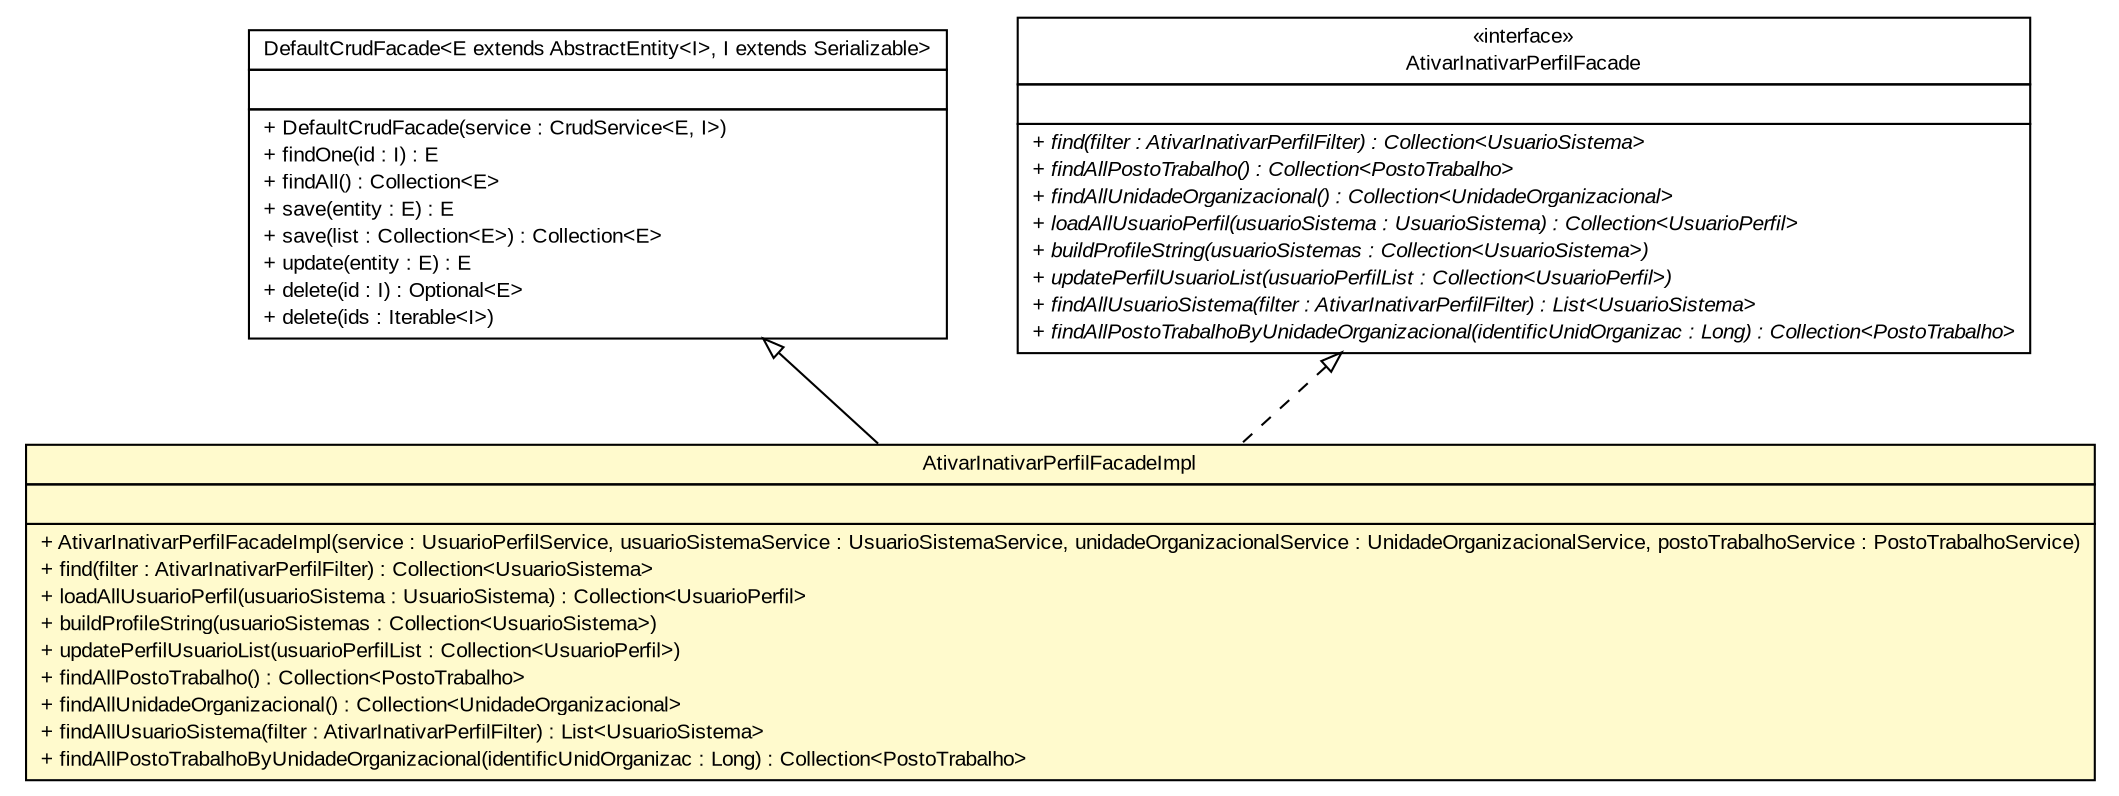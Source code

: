 #!/usr/local/bin/dot
#
# Class diagram 
# Generated by UMLGraph version R5_6 (http://www.umlgraph.org/)
#

digraph G {
	edge [fontname="arial",fontsize=10,labelfontname="arial",labelfontsize=10];
	node [fontname="arial",fontsize=10,shape=plaintext];
	nodesep=0.25;
	ranksep=0.5;
	// br.gov.to.sefaz.business.facade.impl.DefaultCrudFacade<E extends br.gov.to.sefaz.persistence.entity.AbstractEntity<I>, I extends java.io.Serializable>
	c199213 [label=<<table title="br.gov.to.sefaz.business.facade.impl.DefaultCrudFacade" border="0" cellborder="1" cellspacing="0" cellpadding="2" port="p" href="../../../../../business/facade/impl/DefaultCrudFacade.html">
		<tr><td><table border="0" cellspacing="0" cellpadding="1">
<tr><td align="center" balign="center"> DefaultCrudFacade&lt;E extends AbstractEntity&lt;I&gt;, I extends Serializable&gt; </td></tr>
		</table></td></tr>
		<tr><td><table border="0" cellspacing="0" cellpadding="1">
<tr><td align="left" balign="left">  </td></tr>
		</table></td></tr>
		<tr><td><table border="0" cellspacing="0" cellpadding="1">
<tr><td align="left" balign="left"> + DefaultCrudFacade(service : CrudService&lt;E, I&gt;) </td></tr>
<tr><td align="left" balign="left"> + findOne(id : I) : E </td></tr>
<tr><td align="left" balign="left"> + findAll() : Collection&lt;E&gt; </td></tr>
<tr><td align="left" balign="left"> + save(entity : E) : E </td></tr>
<tr><td align="left" balign="left"> + save(list : Collection&lt;E&gt;) : Collection&lt;E&gt; </td></tr>
<tr><td align="left" balign="left"> + update(entity : E) : E </td></tr>
<tr><td align="left" balign="left"> + delete(id : I) : Optional&lt;E&gt; </td></tr>
<tr><td align="left" balign="left"> + delete(ids : Iterable&lt;I&gt;) </td></tr>
		</table></td></tr>
		</table>>, URL="../../../../../business/facade/impl/DefaultCrudFacade.html", fontname="arial", fontcolor="black", fontsize=10.0];
	// br.gov.to.sefaz.seg.business.gestao.facade.AtivarInativarPerfilFacade
	c199306 [label=<<table title="br.gov.to.sefaz.seg.business.gestao.facade.AtivarInativarPerfilFacade" border="0" cellborder="1" cellspacing="0" cellpadding="2" port="p" href="../AtivarInativarPerfilFacade.html">
		<tr><td><table border="0" cellspacing="0" cellpadding="1">
<tr><td align="center" balign="center"> &#171;interface&#187; </td></tr>
<tr><td align="center" balign="center"> AtivarInativarPerfilFacade </td></tr>
		</table></td></tr>
		<tr><td><table border="0" cellspacing="0" cellpadding="1">
<tr><td align="left" balign="left">  </td></tr>
		</table></td></tr>
		<tr><td><table border="0" cellspacing="0" cellpadding="1">
<tr><td align="left" balign="left"><font face="arial italic" point-size="10.0"> + find(filter : AtivarInativarPerfilFilter) : Collection&lt;UsuarioSistema&gt; </font></td></tr>
<tr><td align="left" balign="left"><font face="arial italic" point-size="10.0"> + findAllPostoTrabalho() : Collection&lt;PostoTrabalho&gt; </font></td></tr>
<tr><td align="left" balign="left"><font face="arial italic" point-size="10.0"> + findAllUnidadeOrganizacional() : Collection&lt;UnidadeOrganizacional&gt; </font></td></tr>
<tr><td align="left" balign="left"><font face="arial italic" point-size="10.0"> + loadAllUsuarioPerfil(usuarioSistema : UsuarioSistema) : Collection&lt;UsuarioPerfil&gt; </font></td></tr>
<tr><td align="left" balign="left"><font face="arial italic" point-size="10.0"> + buildProfileString(usuarioSistemas : Collection&lt;UsuarioSistema&gt;) </font></td></tr>
<tr><td align="left" balign="left"><font face="arial italic" point-size="10.0"> + updatePerfilUsuarioList(usuarioPerfilList : Collection&lt;UsuarioPerfil&gt;) </font></td></tr>
<tr><td align="left" balign="left"><font face="arial italic" point-size="10.0"> + findAllUsuarioSistema(filter : AtivarInativarPerfilFilter) : List&lt;UsuarioSistema&gt; </font></td></tr>
<tr><td align="left" balign="left"><font face="arial italic" point-size="10.0"> + findAllPostoTrabalhoByUnidadeOrganizacional(identificUnidOrganizac : Long) : Collection&lt;PostoTrabalho&gt; </font></td></tr>
		</table></td></tr>
		</table>>, URL="../AtivarInativarPerfilFacade.html", fontname="arial", fontcolor="black", fontsize=10.0];
	// br.gov.to.sefaz.seg.business.gestao.facade.impl.AtivarInativarPerfilFacadeImpl
	c199320 [label=<<table title="br.gov.to.sefaz.seg.business.gestao.facade.impl.AtivarInativarPerfilFacadeImpl" border="0" cellborder="1" cellspacing="0" cellpadding="2" port="p" bgcolor="lemonChiffon" href="./AtivarInativarPerfilFacadeImpl.html">
		<tr><td><table border="0" cellspacing="0" cellpadding="1">
<tr><td align="center" balign="center"> AtivarInativarPerfilFacadeImpl </td></tr>
		</table></td></tr>
		<tr><td><table border="0" cellspacing="0" cellpadding="1">
<tr><td align="left" balign="left">  </td></tr>
		</table></td></tr>
		<tr><td><table border="0" cellspacing="0" cellpadding="1">
<tr><td align="left" balign="left"> + AtivarInativarPerfilFacadeImpl(service : UsuarioPerfilService, usuarioSistemaService : UsuarioSistemaService, unidadeOrganizacionalService : UnidadeOrganizacionalService, postoTrabalhoService : PostoTrabalhoService) </td></tr>
<tr><td align="left" balign="left"> + find(filter : AtivarInativarPerfilFilter) : Collection&lt;UsuarioSistema&gt; </td></tr>
<tr><td align="left" balign="left"> + loadAllUsuarioPerfil(usuarioSistema : UsuarioSistema) : Collection&lt;UsuarioPerfil&gt; </td></tr>
<tr><td align="left" balign="left"> + buildProfileString(usuarioSistemas : Collection&lt;UsuarioSistema&gt;) </td></tr>
<tr><td align="left" balign="left"> + updatePerfilUsuarioList(usuarioPerfilList : Collection&lt;UsuarioPerfil&gt;) </td></tr>
<tr><td align="left" balign="left"> + findAllPostoTrabalho() : Collection&lt;PostoTrabalho&gt; </td></tr>
<tr><td align="left" balign="left"> + findAllUnidadeOrganizacional() : Collection&lt;UnidadeOrganizacional&gt; </td></tr>
<tr><td align="left" balign="left"> + findAllUsuarioSistema(filter : AtivarInativarPerfilFilter) : List&lt;UsuarioSistema&gt; </td></tr>
<tr><td align="left" balign="left"> + findAllPostoTrabalhoByUnidadeOrganizacional(identificUnidOrganizac : Long) : Collection&lt;PostoTrabalho&gt; </td></tr>
		</table></td></tr>
		</table>>, URL="./AtivarInativarPerfilFacadeImpl.html", fontname="arial", fontcolor="black", fontsize=10.0];
	//br.gov.to.sefaz.seg.business.gestao.facade.impl.AtivarInativarPerfilFacadeImpl extends br.gov.to.sefaz.business.facade.impl.DefaultCrudFacade<br.gov.to.sefaz.seg.persistence.entity.UsuarioPerfil, java.lang.Long>
	c199213:p -> c199320:p [dir=back,arrowtail=empty];
	//br.gov.to.sefaz.seg.business.gestao.facade.impl.AtivarInativarPerfilFacadeImpl implements br.gov.to.sefaz.seg.business.gestao.facade.AtivarInativarPerfilFacade
	c199306:p -> c199320:p [dir=back,arrowtail=empty,style=dashed];
}

